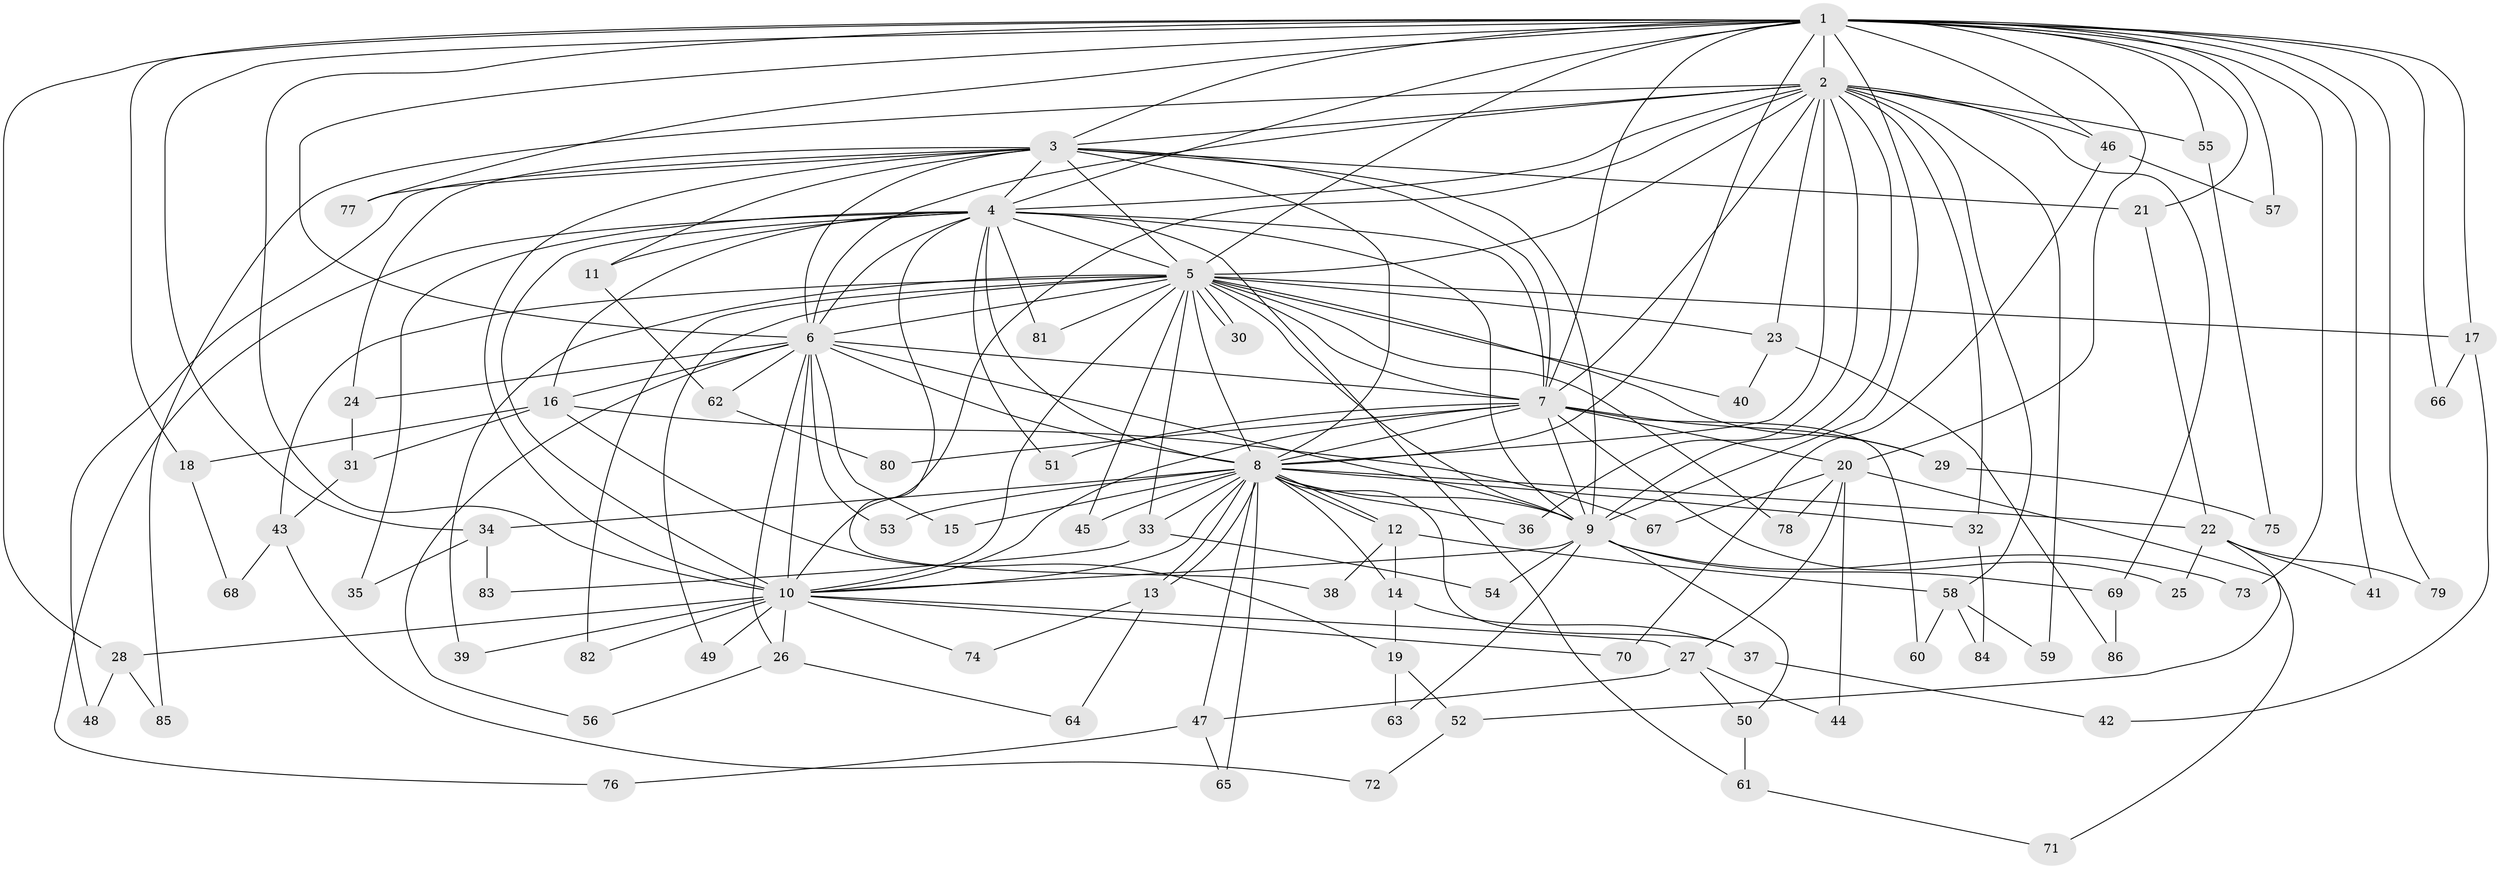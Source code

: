 // coarse degree distribution, {20: 0.016129032258064516, 15: 0.03225806451612903, 13: 0.03225806451612903, 18: 0.016129032258064516, 19: 0.016129032258064516, 12: 0.016129032258064516, 27: 0.016129032258064516, 4: 0.12903225806451613, 3: 0.20967741935483872, 2: 0.45161290322580644, 5: 0.016129032258064516, 7: 0.03225806451612903, 6: 0.016129032258064516}
// Generated by graph-tools (version 1.1) at 2025/23/03/03/25 07:23:46]
// undirected, 86 vertices, 197 edges
graph export_dot {
graph [start="1"]
  node [color=gray90,style=filled];
  1;
  2;
  3;
  4;
  5;
  6;
  7;
  8;
  9;
  10;
  11;
  12;
  13;
  14;
  15;
  16;
  17;
  18;
  19;
  20;
  21;
  22;
  23;
  24;
  25;
  26;
  27;
  28;
  29;
  30;
  31;
  32;
  33;
  34;
  35;
  36;
  37;
  38;
  39;
  40;
  41;
  42;
  43;
  44;
  45;
  46;
  47;
  48;
  49;
  50;
  51;
  52;
  53;
  54;
  55;
  56;
  57;
  58;
  59;
  60;
  61;
  62;
  63;
  64;
  65;
  66;
  67;
  68;
  69;
  70;
  71;
  72;
  73;
  74;
  75;
  76;
  77;
  78;
  79;
  80;
  81;
  82;
  83;
  84;
  85;
  86;
  1 -- 2;
  1 -- 3;
  1 -- 4;
  1 -- 5;
  1 -- 6;
  1 -- 7;
  1 -- 8;
  1 -- 9;
  1 -- 10;
  1 -- 17;
  1 -- 18;
  1 -- 20;
  1 -- 21;
  1 -- 28;
  1 -- 34;
  1 -- 41;
  1 -- 46;
  1 -- 55;
  1 -- 57;
  1 -- 66;
  1 -- 73;
  1 -- 77;
  1 -- 79;
  2 -- 3;
  2 -- 4;
  2 -- 5;
  2 -- 6;
  2 -- 7;
  2 -- 8;
  2 -- 9;
  2 -- 10;
  2 -- 23;
  2 -- 32;
  2 -- 36;
  2 -- 46;
  2 -- 55;
  2 -- 58;
  2 -- 59;
  2 -- 69;
  2 -- 85;
  3 -- 4;
  3 -- 5;
  3 -- 6;
  3 -- 7;
  3 -- 8;
  3 -- 9;
  3 -- 10;
  3 -- 11;
  3 -- 21;
  3 -- 24;
  3 -- 48;
  3 -- 77;
  4 -- 5;
  4 -- 6;
  4 -- 7;
  4 -- 8;
  4 -- 9;
  4 -- 10;
  4 -- 11;
  4 -- 16;
  4 -- 35;
  4 -- 38;
  4 -- 51;
  4 -- 61;
  4 -- 76;
  4 -- 81;
  5 -- 6;
  5 -- 7;
  5 -- 8;
  5 -- 9;
  5 -- 10;
  5 -- 17;
  5 -- 23;
  5 -- 29;
  5 -- 30;
  5 -- 30;
  5 -- 33;
  5 -- 39;
  5 -- 40;
  5 -- 43;
  5 -- 45;
  5 -- 49;
  5 -- 78;
  5 -- 81;
  5 -- 82;
  6 -- 7;
  6 -- 8;
  6 -- 9;
  6 -- 10;
  6 -- 15;
  6 -- 16;
  6 -- 24;
  6 -- 26;
  6 -- 53;
  6 -- 56;
  6 -- 62;
  7 -- 8;
  7 -- 9;
  7 -- 10;
  7 -- 20;
  7 -- 25;
  7 -- 29;
  7 -- 51;
  7 -- 60;
  7 -- 80;
  8 -- 9;
  8 -- 10;
  8 -- 12;
  8 -- 12;
  8 -- 13;
  8 -- 13;
  8 -- 14;
  8 -- 15;
  8 -- 22;
  8 -- 32;
  8 -- 33;
  8 -- 34;
  8 -- 36;
  8 -- 37;
  8 -- 45;
  8 -- 47;
  8 -- 53;
  8 -- 65;
  9 -- 10;
  9 -- 50;
  9 -- 54;
  9 -- 63;
  9 -- 69;
  9 -- 73;
  10 -- 26;
  10 -- 27;
  10 -- 28;
  10 -- 39;
  10 -- 49;
  10 -- 70;
  10 -- 74;
  10 -- 82;
  11 -- 62;
  12 -- 14;
  12 -- 38;
  12 -- 58;
  13 -- 64;
  13 -- 74;
  14 -- 19;
  14 -- 37;
  16 -- 18;
  16 -- 19;
  16 -- 31;
  16 -- 67;
  17 -- 42;
  17 -- 66;
  18 -- 68;
  19 -- 52;
  19 -- 63;
  20 -- 27;
  20 -- 44;
  20 -- 67;
  20 -- 71;
  20 -- 78;
  21 -- 22;
  22 -- 25;
  22 -- 41;
  22 -- 52;
  22 -- 79;
  23 -- 40;
  23 -- 86;
  24 -- 31;
  26 -- 56;
  26 -- 64;
  27 -- 44;
  27 -- 47;
  27 -- 50;
  28 -- 48;
  28 -- 85;
  29 -- 75;
  31 -- 43;
  32 -- 84;
  33 -- 54;
  33 -- 83;
  34 -- 35;
  34 -- 83;
  37 -- 42;
  43 -- 68;
  43 -- 72;
  46 -- 57;
  46 -- 70;
  47 -- 65;
  47 -- 76;
  50 -- 61;
  52 -- 72;
  55 -- 75;
  58 -- 59;
  58 -- 60;
  58 -- 84;
  61 -- 71;
  62 -- 80;
  69 -- 86;
}
